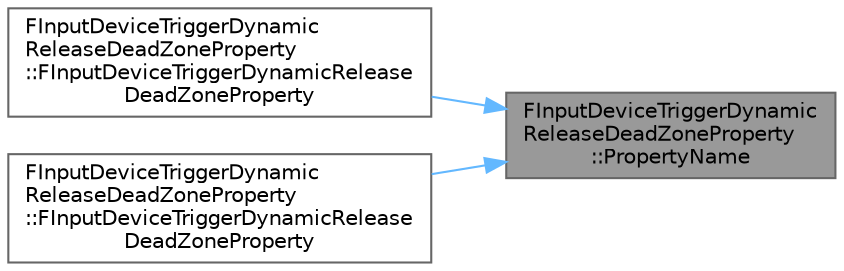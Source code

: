 digraph "FInputDeviceTriggerDynamicReleaseDeadZoneProperty::PropertyName"
{
 // INTERACTIVE_SVG=YES
 // LATEX_PDF_SIZE
  bgcolor="transparent";
  edge [fontname=Helvetica,fontsize=10,labelfontname=Helvetica,labelfontsize=10];
  node [fontname=Helvetica,fontsize=10,shape=box,height=0.2,width=0.4];
  rankdir="RL";
  Node1 [id="Node000001",label="FInputDeviceTriggerDynamic\lReleaseDeadZoneProperty\l::PropertyName",height=0.2,width=0.4,color="gray40", fillcolor="grey60", style="filled", fontcolor="black",tooltip=" "];
  Node1 -> Node2 [id="edge1_Node000001_Node000002",dir="back",color="steelblue1",style="solid",tooltip=" "];
  Node2 [id="Node000002",label="FInputDeviceTriggerDynamic\lReleaseDeadZoneProperty\l::FInputDeviceTriggerDynamicRelease\lDeadZoneProperty",height=0.2,width=0.4,color="grey40", fillcolor="white", style="filled",URL="$d9/d4c/structFInputDeviceTriggerDynamicReleaseDeadZoneProperty.html#a43d0f29692013116da5eb70360ba3a4b",tooltip=" "];
  Node1 -> Node3 [id="edge2_Node000001_Node000003",dir="back",color="steelblue1",style="solid",tooltip=" "];
  Node3 [id="Node000003",label="FInputDeviceTriggerDynamic\lReleaseDeadZoneProperty\l::FInputDeviceTriggerDynamicRelease\lDeadZoneProperty",height=0.2,width=0.4,color="grey40", fillcolor="white", style="filled",URL="$d9/d4c/structFInputDeviceTriggerDynamicReleaseDeadZoneProperty.html#af635c8786ff4244d6e76a3250b6ae082",tooltip=" "];
}
